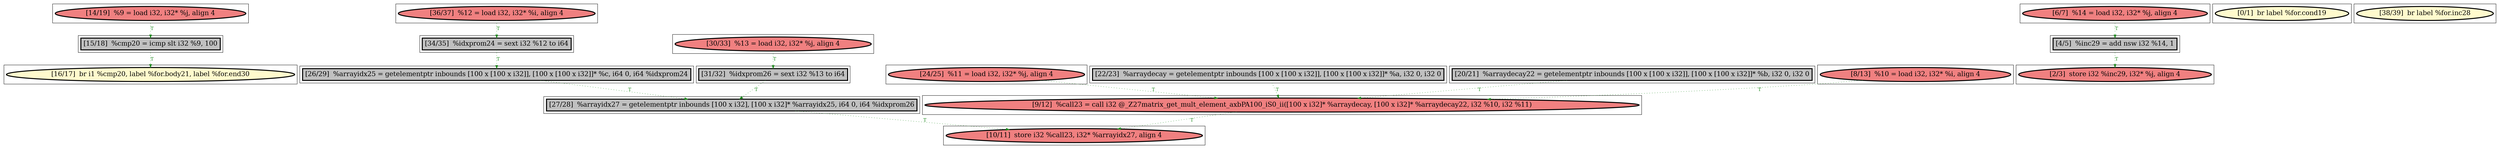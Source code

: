 
digraph G {



node1198->node1201 [style=dotted,color=forestgreen,label="T",fontcolor=forestgreen ]
node1190->node1203 [style=dotted,color=forestgreen,label="T",fontcolor=forestgreen ]
node1202->node1189 [style=dotted,color=forestgreen,label="T",fontcolor=forestgreen ]
node1187->node1186 [style=dotted,color=forestgreen,label="T",fontcolor=forestgreen ]
node1199->node1203 [style=dotted,color=forestgreen,label="T",fontcolor=forestgreen ]
node1201->node1204 [style=dotted,color=forestgreen,label="T",fontcolor=forestgreen ]
node1195->node1200 [style=dotted,color=forestgreen,label="T",fontcolor=forestgreen ]
node1193->node1194 [style=dotted,color=forestgreen,label="T",fontcolor=forestgreen ]
node1189->node1195 [style=dotted,color=forestgreen,label="T",fontcolor=forestgreen ]
node1188->node1187 [style=dotted,color=forestgreen,label="T",fontcolor=forestgreen ]
node1194->node1191 [style=dotted,color=forestgreen,label="T",fontcolor=forestgreen ]
node1196->node1203 [style=dotted,color=forestgreen,label="T",fontcolor=forestgreen ]
node1197->node1203 [style=dotted,color=forestgreen,label="T",fontcolor=forestgreen ]
node1203->node1200 [style=dotted,color=forestgreen,label="T",fontcolor=forestgreen ]
node1191->node1195 [style=dotted,color=forestgreen,label="T",fontcolor=forestgreen ]


subgraph cluster18 {


node1203 [penwidth=3.0,fontsize=20,fillcolor=lightcoral,label="[9/12]  %call23 = call i32 @_Z27matrix_get_mult_element_axbPA100_iS0_ii([100 x i32]* %arraydecay, [100 x i32]* %arraydecay22, i32 %10, i32 %11)",shape=ellipse,style=filled ]



}

subgraph cluster16 {


node1201 [penwidth=3.0,fontsize=20,fillcolor=grey,label="[15/18]  %cmp20 = icmp slt i32 %9, 100",shape=rectangle,style=filled ]



}

subgraph cluster17 {


node1202 [penwidth=3.0,fontsize=20,fillcolor=lightcoral,label="[30/33]  %13 = load i32, i32* %j, align 4",shape=ellipse,style=filled ]



}

subgraph cluster4 {


node1189 [penwidth=3.0,fontsize=20,fillcolor=grey,label="[31/32]  %idxprom26 = sext i32 %13 to i64",shape=rectangle,style=filled ]



}

subgraph cluster3 {


node1188 [penwidth=3.0,fontsize=20,fillcolor=lightcoral,label="[6/7]  %14 = load i32, i32* %j, align 4",shape=ellipse,style=filled ]



}

subgraph cluster2 {


node1187 [penwidth=3.0,fontsize=20,fillcolor=grey,label="[4/5]  %inc29 = add nsw i32 %14, 1",shape=rectangle,style=filled ]



}

subgraph cluster1 {


node1186 [penwidth=3.0,fontsize=20,fillcolor=lightcoral,label="[2/3]  store i32 %inc29, i32* %j, align 4",shape=ellipse,style=filled ]



}

subgraph cluster12 {


node1197 [penwidth=3.0,fontsize=20,fillcolor=grey,label="[22/23]  %arraydecay = getelementptr inbounds [100 x [100 x i32]], [100 x [100 x i32]]* %a, i32 0, i32 0",shape=rectangle,style=filled ]



}

subgraph cluster5 {


node1190 [penwidth=3.0,fontsize=20,fillcolor=grey,label="[20/21]  %arraydecay22 = getelementptr inbounds [100 x [100 x i32]], [100 x [100 x i32]]* %b, i32 0, i32 0",shape=rectangle,style=filled ]



}

subgraph cluster0 {


node1185 [penwidth=3.0,fontsize=20,fillcolor=lemonchiffon,label="[0/1]  br label %for.cond19",shape=ellipse,style=filled ]



}

subgraph cluster6 {


node1191 [penwidth=3.0,fontsize=20,fillcolor=grey,label="[26/29]  %arrayidx25 = getelementptr inbounds [100 x [100 x i32]], [100 x [100 x i32]]* %c, i64 0, i64 %idxprom24",shape=rectangle,style=filled ]



}

subgraph cluster14 {


node1199 [penwidth=3.0,fontsize=20,fillcolor=lightcoral,label="[8/13]  %10 = load i32, i32* %i, align 4",shape=ellipse,style=filled ]



}

subgraph cluster7 {


node1192 [penwidth=3.0,fontsize=20,fillcolor=lemonchiffon,label="[38/39]  br label %for.inc28",shape=ellipse,style=filled ]



}

subgraph cluster8 {


node1193 [penwidth=3.0,fontsize=20,fillcolor=lightcoral,label="[36/37]  %12 = load i32, i32* %i, align 4",shape=ellipse,style=filled ]



}

subgraph cluster9 {


node1194 [penwidth=3.0,fontsize=20,fillcolor=grey,label="[34/35]  %idxprom24 = sext i32 %12 to i64",shape=rectangle,style=filled ]



}

subgraph cluster19 {


node1204 [penwidth=3.0,fontsize=20,fillcolor=lemonchiffon,label="[16/17]  br i1 %cmp20, label %for.body21, label %for.end30",shape=ellipse,style=filled ]



}

subgraph cluster10 {


node1195 [penwidth=3.0,fontsize=20,fillcolor=grey,label="[27/28]  %arrayidx27 = getelementptr inbounds [100 x i32], [100 x i32]* %arrayidx25, i64 0, i64 %idxprom26",shape=rectangle,style=filled ]



}

subgraph cluster11 {


node1196 [penwidth=3.0,fontsize=20,fillcolor=lightcoral,label="[24/25]  %11 = load i32, i32* %j, align 4",shape=ellipse,style=filled ]



}

subgraph cluster13 {


node1198 [penwidth=3.0,fontsize=20,fillcolor=lightcoral,label="[14/19]  %9 = load i32, i32* %j, align 4",shape=ellipse,style=filled ]



}

subgraph cluster15 {


node1200 [penwidth=3.0,fontsize=20,fillcolor=lightcoral,label="[10/11]  store i32 %call23, i32* %arrayidx27, align 4",shape=ellipse,style=filled ]



}

}
